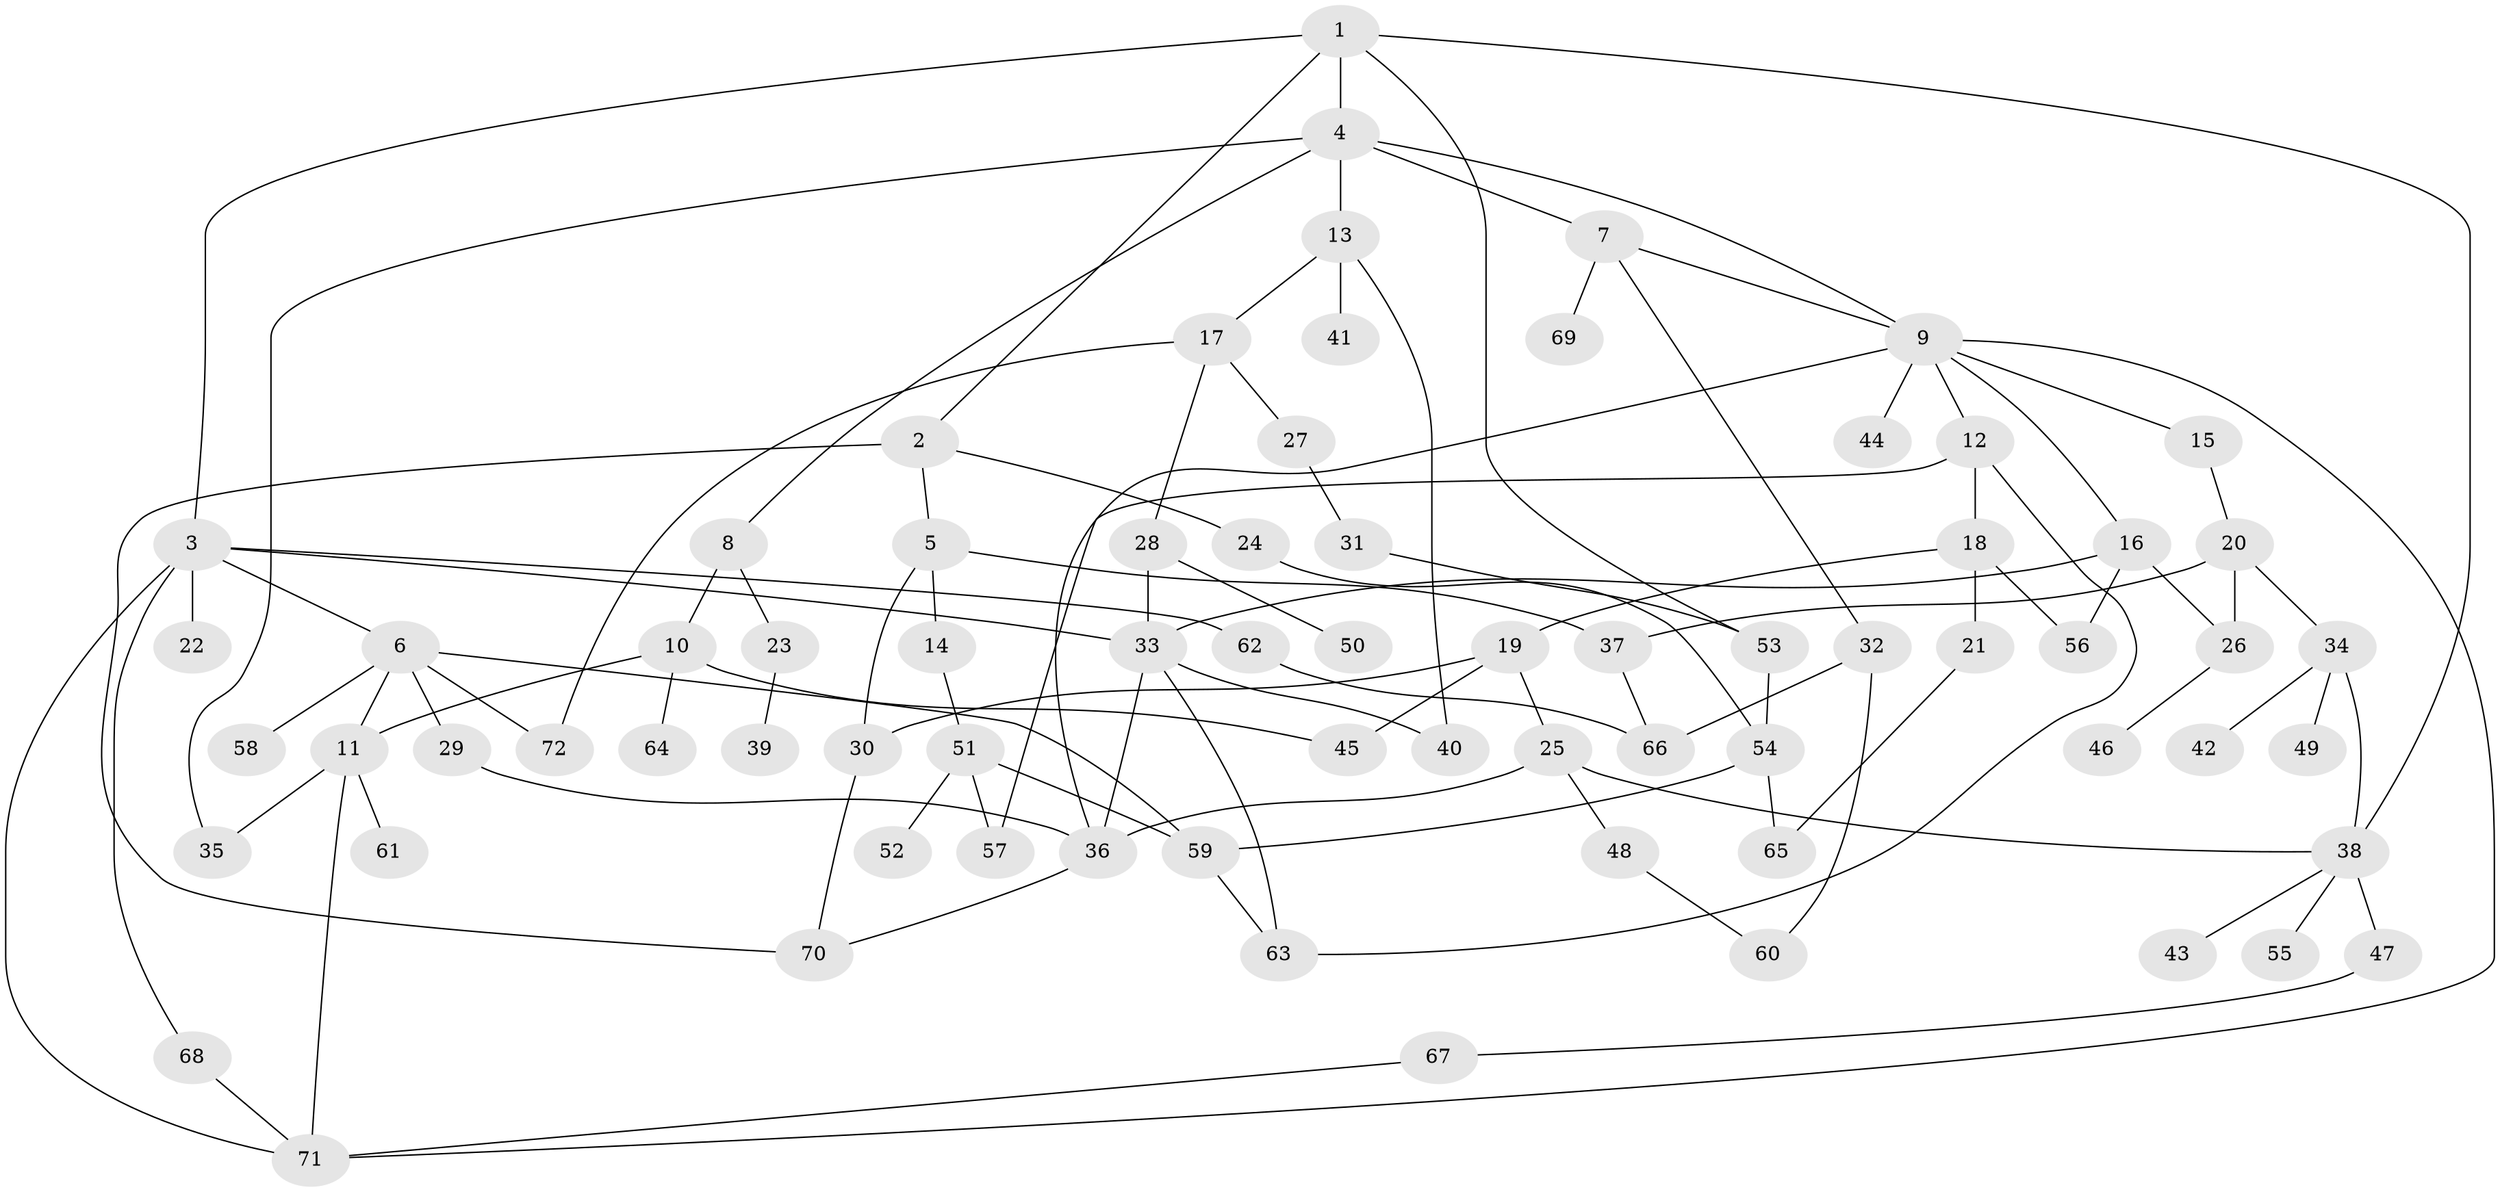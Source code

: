 // Generated by graph-tools (version 1.1) at 2025/01/03/09/25 03:01:01]
// undirected, 72 vertices, 105 edges
graph export_dot {
graph [start="1"]
  node [color=gray90,style=filled];
  1;
  2;
  3;
  4;
  5;
  6;
  7;
  8;
  9;
  10;
  11;
  12;
  13;
  14;
  15;
  16;
  17;
  18;
  19;
  20;
  21;
  22;
  23;
  24;
  25;
  26;
  27;
  28;
  29;
  30;
  31;
  32;
  33;
  34;
  35;
  36;
  37;
  38;
  39;
  40;
  41;
  42;
  43;
  44;
  45;
  46;
  47;
  48;
  49;
  50;
  51;
  52;
  53;
  54;
  55;
  56;
  57;
  58;
  59;
  60;
  61;
  62;
  63;
  64;
  65;
  66;
  67;
  68;
  69;
  70;
  71;
  72;
  1 -- 2;
  1 -- 3;
  1 -- 4;
  1 -- 38;
  1 -- 53;
  2 -- 5;
  2 -- 24;
  2 -- 70;
  3 -- 6;
  3 -- 22;
  3 -- 33;
  3 -- 62;
  3 -- 68;
  3 -- 71;
  4 -- 7;
  4 -- 8;
  4 -- 13;
  4 -- 35;
  4 -- 9;
  5 -- 14;
  5 -- 30;
  5 -- 37;
  6 -- 29;
  6 -- 58;
  6 -- 72;
  6 -- 59;
  6 -- 11;
  7 -- 9;
  7 -- 32;
  7 -- 69;
  8 -- 10;
  8 -- 23;
  9 -- 12;
  9 -- 15;
  9 -- 16;
  9 -- 36;
  9 -- 44;
  9 -- 71;
  10 -- 11;
  10 -- 64;
  10 -- 45;
  11 -- 35;
  11 -- 61;
  11 -- 71;
  12 -- 18;
  12 -- 57;
  12 -- 63;
  13 -- 17;
  13 -- 41;
  13 -- 40;
  14 -- 51;
  15 -- 20;
  16 -- 26;
  16 -- 56;
  16 -- 33;
  17 -- 27;
  17 -- 28;
  17 -- 72;
  18 -- 19;
  18 -- 21;
  18 -- 56;
  19 -- 25;
  19 -- 45;
  19 -- 30;
  20 -- 34;
  20 -- 37;
  20 -- 26;
  21 -- 65;
  23 -- 39;
  24 -- 54;
  25 -- 48;
  25 -- 36;
  25 -- 38;
  26 -- 46;
  27 -- 31;
  28 -- 50;
  28 -- 33;
  29 -- 36;
  30 -- 70;
  31 -- 53;
  32 -- 60;
  32 -- 66;
  33 -- 40;
  33 -- 63;
  33 -- 36;
  34 -- 42;
  34 -- 49;
  34 -- 38;
  36 -- 70;
  37 -- 66;
  38 -- 43;
  38 -- 47;
  38 -- 55;
  47 -- 67;
  48 -- 60;
  51 -- 52;
  51 -- 59;
  51 -- 57;
  53 -- 54;
  54 -- 59;
  54 -- 65;
  59 -- 63;
  62 -- 66;
  67 -- 71;
  68 -- 71;
}
